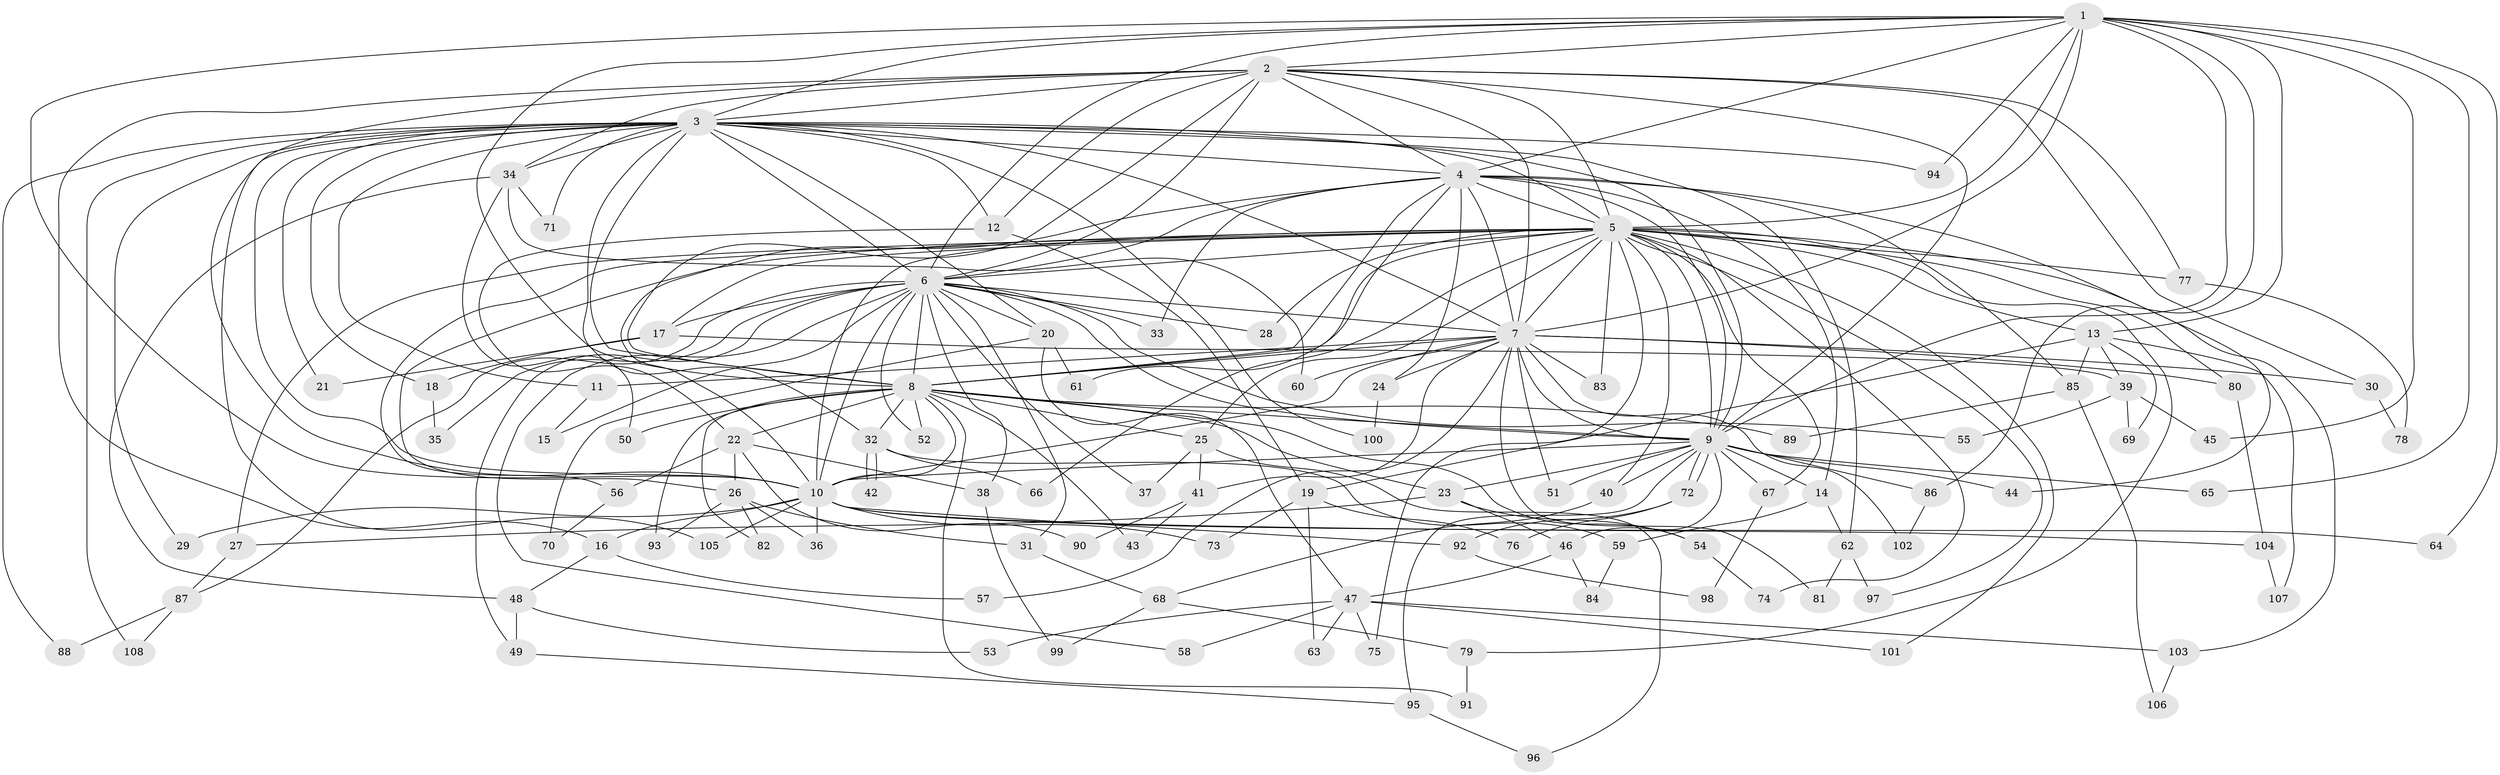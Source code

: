 // Generated by graph-tools (version 1.1) at 2025/14/03/09/25 04:14:17]
// undirected, 108 vertices, 241 edges
graph export_dot {
graph [start="1"]
  node [color=gray90,style=filled];
  1;
  2;
  3;
  4;
  5;
  6;
  7;
  8;
  9;
  10;
  11;
  12;
  13;
  14;
  15;
  16;
  17;
  18;
  19;
  20;
  21;
  22;
  23;
  24;
  25;
  26;
  27;
  28;
  29;
  30;
  31;
  32;
  33;
  34;
  35;
  36;
  37;
  38;
  39;
  40;
  41;
  42;
  43;
  44;
  45;
  46;
  47;
  48;
  49;
  50;
  51;
  52;
  53;
  54;
  55;
  56;
  57;
  58;
  59;
  60;
  61;
  62;
  63;
  64;
  65;
  66;
  67;
  68;
  69;
  70;
  71;
  72;
  73;
  74;
  75;
  76;
  77;
  78;
  79;
  80;
  81;
  82;
  83;
  84;
  85;
  86;
  87;
  88;
  89;
  90;
  91;
  92;
  93;
  94;
  95;
  96;
  97;
  98;
  99;
  100;
  101;
  102;
  103;
  104;
  105;
  106;
  107;
  108;
  1 -- 2;
  1 -- 3;
  1 -- 4;
  1 -- 5;
  1 -- 6;
  1 -- 7;
  1 -- 8;
  1 -- 9;
  1 -- 10;
  1 -- 13;
  1 -- 45;
  1 -- 64;
  1 -- 65;
  1 -- 86;
  1 -- 94;
  2 -- 3;
  2 -- 4;
  2 -- 5;
  2 -- 6;
  2 -- 7;
  2 -- 8;
  2 -- 9;
  2 -- 10;
  2 -- 12;
  2 -- 16;
  2 -- 30;
  2 -- 34;
  2 -- 77;
  3 -- 4;
  3 -- 5;
  3 -- 6;
  3 -- 7;
  3 -- 8;
  3 -- 9;
  3 -- 10;
  3 -- 11;
  3 -- 12;
  3 -- 18;
  3 -- 20;
  3 -- 21;
  3 -- 29;
  3 -- 32;
  3 -- 34;
  3 -- 62;
  3 -- 71;
  3 -- 88;
  3 -- 94;
  3 -- 100;
  3 -- 105;
  3 -- 108;
  4 -- 5;
  4 -- 6;
  4 -- 7;
  4 -- 8;
  4 -- 9;
  4 -- 10;
  4 -- 14;
  4 -- 24;
  4 -- 33;
  4 -- 44;
  4 -- 61;
  4 -- 85;
  5 -- 6;
  5 -- 7;
  5 -- 8;
  5 -- 9;
  5 -- 10;
  5 -- 13;
  5 -- 17;
  5 -- 25;
  5 -- 26;
  5 -- 27;
  5 -- 28;
  5 -- 40;
  5 -- 56;
  5 -- 66;
  5 -- 67;
  5 -- 74;
  5 -- 75;
  5 -- 77;
  5 -- 79;
  5 -- 80;
  5 -- 83;
  5 -- 97;
  5 -- 101;
  5 -- 103;
  6 -- 7;
  6 -- 8;
  6 -- 9;
  6 -- 10;
  6 -- 15;
  6 -- 17;
  6 -- 20;
  6 -- 28;
  6 -- 31;
  6 -- 33;
  6 -- 35;
  6 -- 37;
  6 -- 38;
  6 -- 49;
  6 -- 52;
  6 -- 55;
  6 -- 58;
  6 -- 87;
  7 -- 8;
  7 -- 9;
  7 -- 10;
  7 -- 11;
  7 -- 24;
  7 -- 30;
  7 -- 41;
  7 -- 51;
  7 -- 57;
  7 -- 60;
  7 -- 80;
  7 -- 81;
  7 -- 83;
  7 -- 102;
  8 -- 9;
  8 -- 10;
  8 -- 22;
  8 -- 23;
  8 -- 25;
  8 -- 32;
  8 -- 43;
  8 -- 50;
  8 -- 52;
  8 -- 54;
  8 -- 82;
  8 -- 89;
  8 -- 91;
  8 -- 93;
  9 -- 10;
  9 -- 14;
  9 -- 23;
  9 -- 40;
  9 -- 44;
  9 -- 46;
  9 -- 51;
  9 -- 65;
  9 -- 67;
  9 -- 72;
  9 -- 72;
  9 -- 86;
  9 -- 95;
  10 -- 16;
  10 -- 29;
  10 -- 36;
  10 -- 64;
  10 -- 73;
  10 -- 92;
  10 -- 104;
  10 -- 105;
  11 -- 15;
  12 -- 19;
  12 -- 22;
  13 -- 19;
  13 -- 39;
  13 -- 69;
  13 -- 85;
  13 -- 107;
  14 -- 59;
  14 -- 62;
  16 -- 48;
  16 -- 57;
  17 -- 18;
  17 -- 21;
  17 -- 39;
  18 -- 35;
  19 -- 63;
  19 -- 73;
  19 -- 76;
  20 -- 47;
  20 -- 61;
  20 -- 70;
  22 -- 26;
  22 -- 38;
  22 -- 56;
  22 -- 90;
  23 -- 27;
  23 -- 46;
  23 -- 54;
  24 -- 100;
  25 -- 37;
  25 -- 41;
  25 -- 96;
  26 -- 31;
  26 -- 36;
  26 -- 82;
  26 -- 93;
  27 -- 87;
  30 -- 78;
  31 -- 68;
  32 -- 42;
  32 -- 42;
  32 -- 59;
  32 -- 66;
  34 -- 48;
  34 -- 50;
  34 -- 60;
  34 -- 71;
  38 -- 99;
  39 -- 45;
  39 -- 55;
  39 -- 69;
  40 -- 68;
  41 -- 43;
  41 -- 90;
  46 -- 47;
  46 -- 84;
  47 -- 53;
  47 -- 58;
  47 -- 63;
  47 -- 75;
  47 -- 101;
  47 -- 103;
  48 -- 49;
  48 -- 53;
  49 -- 95;
  54 -- 74;
  56 -- 70;
  59 -- 84;
  62 -- 81;
  62 -- 97;
  67 -- 98;
  68 -- 79;
  68 -- 99;
  72 -- 76;
  72 -- 92;
  77 -- 78;
  79 -- 91;
  80 -- 104;
  85 -- 89;
  85 -- 106;
  86 -- 102;
  87 -- 88;
  87 -- 108;
  92 -- 98;
  95 -- 96;
  103 -- 106;
  104 -- 107;
}
